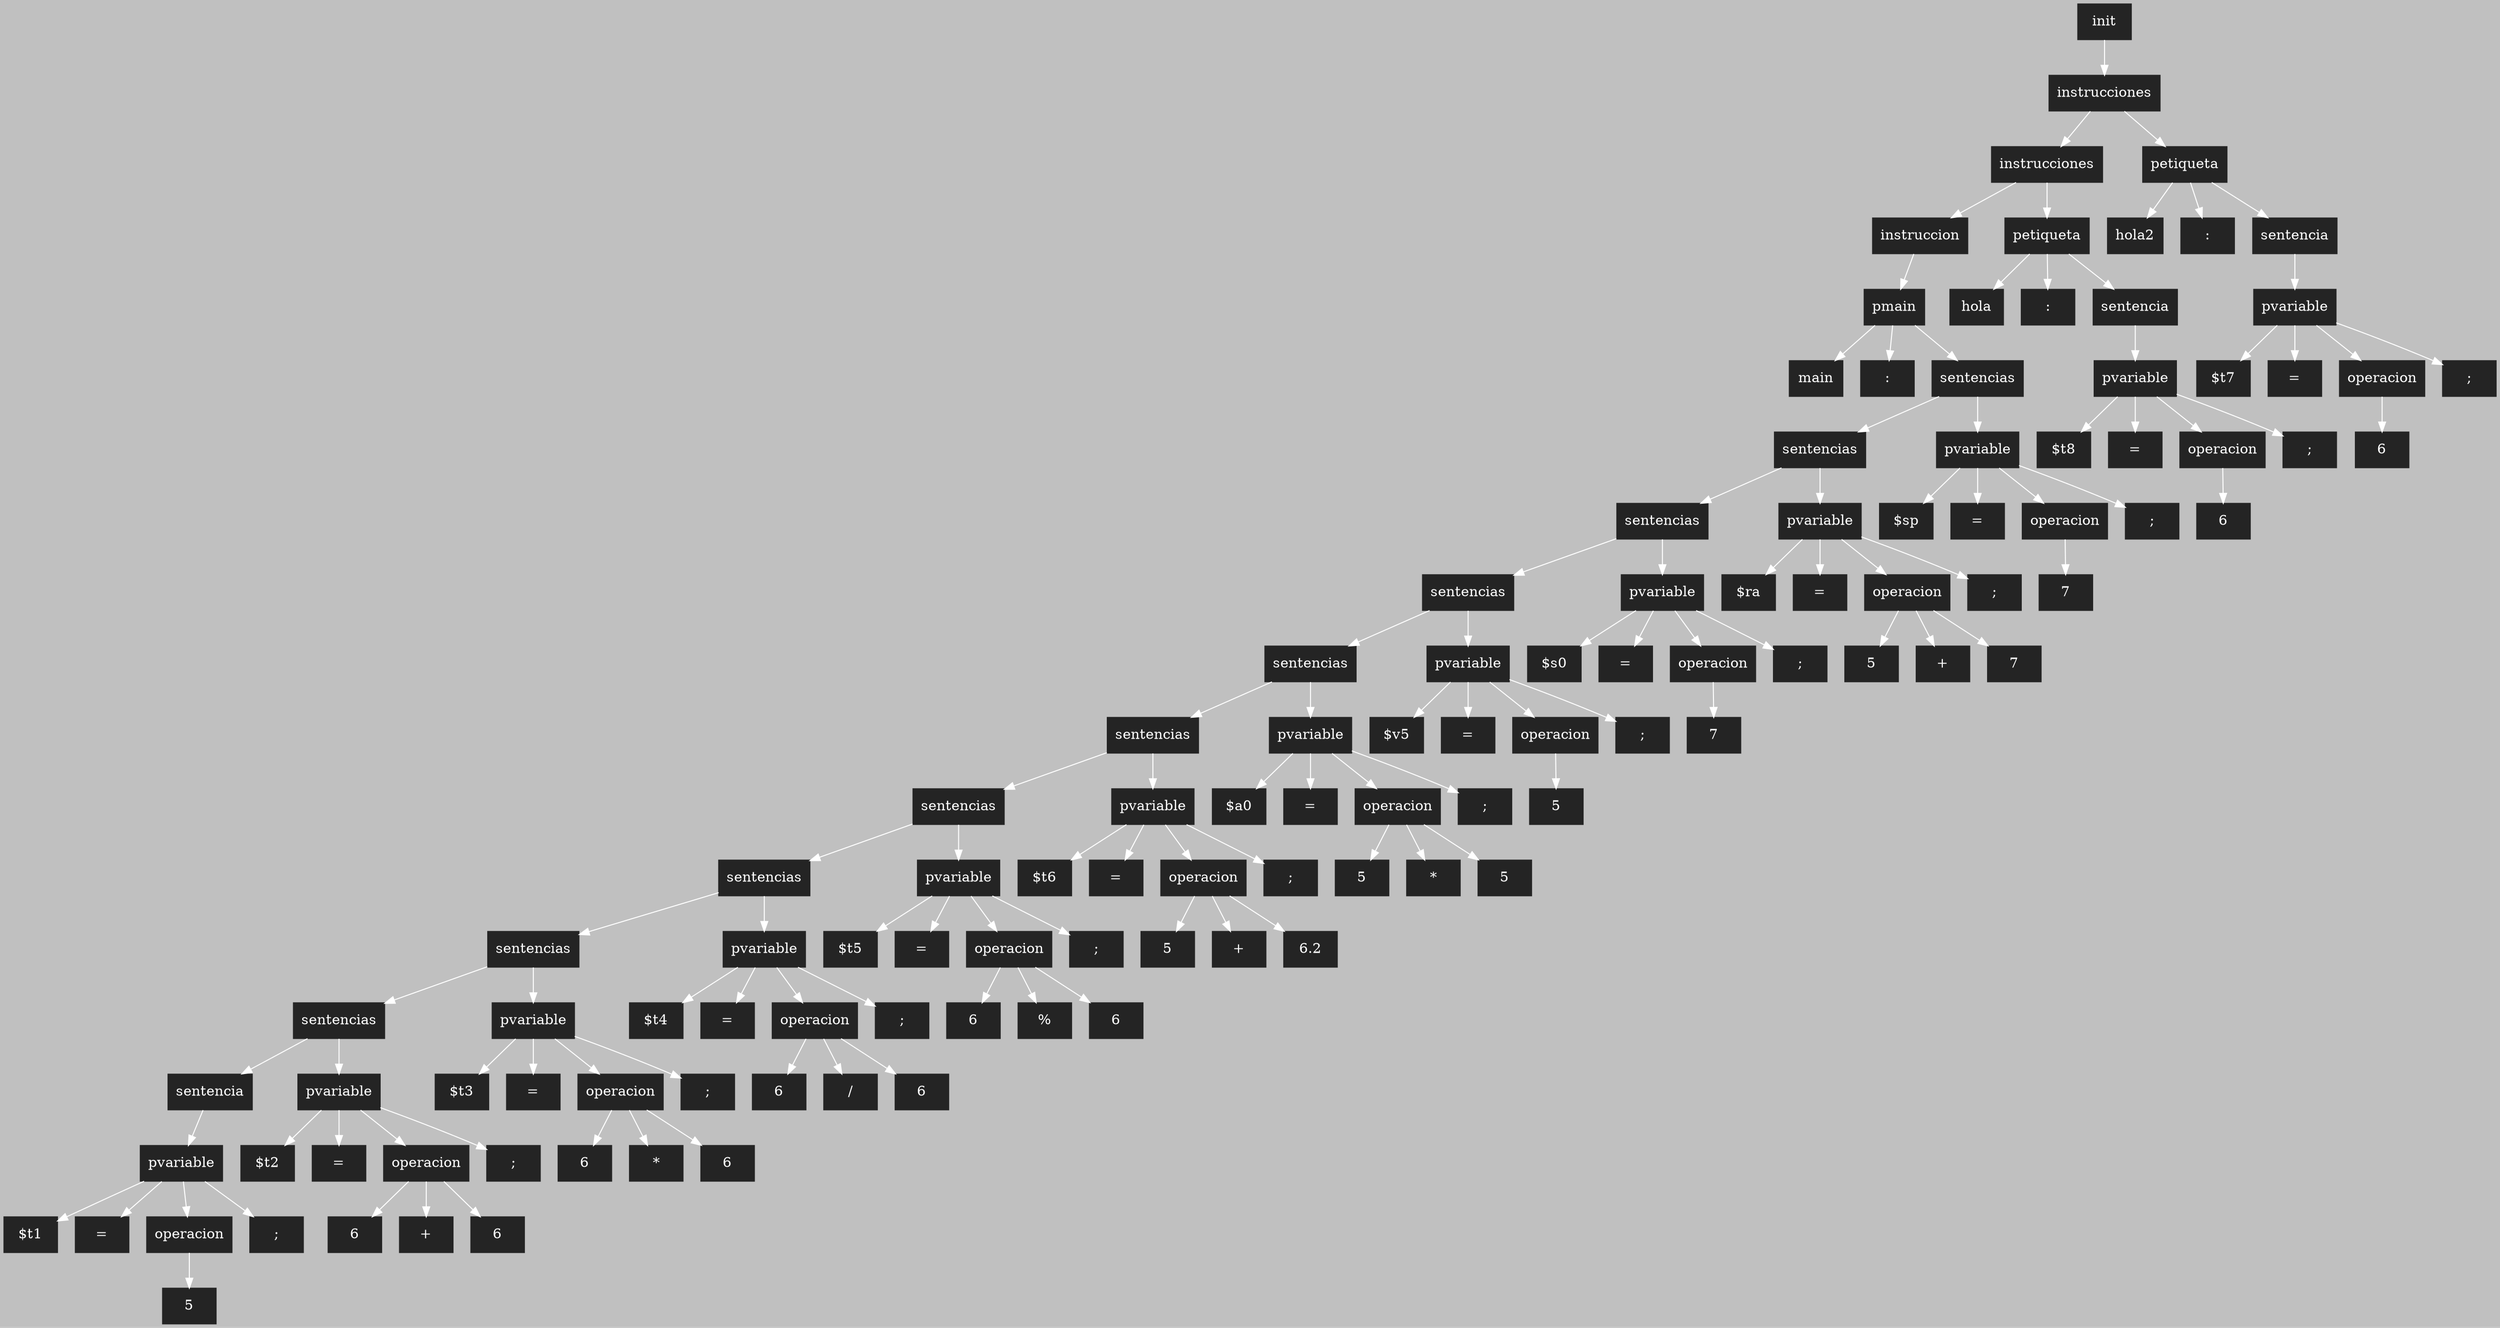 digraph{ bgcolor = gray 
 node[fontcolor = white, height = 0.5, color = white] 
 [shape=box, style=filled, color=gray14] 
 rankdir=UD 
 edge[color=white, dir=fordware]
118[style = "filled" ; label = "init"] 
117[style = "filled" ; label = "instrucciones"] 
106[style = "filled" ; label = "instrucciones"] 
95[style = "filled" ; label = "instruccion"] 
92[style = "filled" ; label = "pmain"] 
93[style = "filled" ; label = "main"] 
94[style = "filled" ; label = ":"] 
91[style = "filled" ; label = "sentencias"] 
84[style = "filled" ; label = "sentencias"] 
75[style = "filled" ; label = "sentencias"] 
68[style = "filled" ; label = "sentencias"] 
61[style = "filled" ; label = "sentencias"] 
52[style = "filled" ; label = "sentencias"] 
43[style = "filled" ; label = "sentencias"] 
34[style = "filled" ; label = "sentencias"] 
25[style = "filled" ; label = "sentencias"] 
16[style = "filled" ; label = "sentencias"] 
7[style = "filled" ; label = "sentencia"] 
3[style = "filled" ; label = "pvariable"] 
4[style = "filled" ; label = "$t1"] 
5[style = "filled" ; label = "="] 
2[style = "filled" ; label = "operacion"] 
1[style = "filled" ; label = "5"] 
6[style = "filled" ; label = ";"] 
12[style = "filled" ; label = "pvariable"] 
13[style = "filled" ; label = "$t2"] 
14[style = "filled" ; label = "="] 
10[style = "filled" ; label = "operacion"] 
8[style = "filled" ; label = "6"] 
11[style = "filled" ; label = "+"] 
9[style = "filled" ; label = "6"] 
15[style = "filled" ; label = ";"] 
21[style = "filled" ; label = "pvariable"] 
22[style = "filled" ; label = "$t3"] 
23[style = "filled" ; label = "="] 
19[style = "filled" ; label = "operacion"] 
17[style = "filled" ; label = "6"] 
20[style = "filled" ; label = "*"] 
18[style = "filled" ; label = "6"] 
24[style = "filled" ; label = ";"] 
30[style = "filled" ; label = "pvariable"] 
31[style = "filled" ; label = "$t4"] 
32[style = "filled" ; label = "="] 
28[style = "filled" ; label = "operacion"] 
26[style = "filled" ; label = "6"] 
29[style = "filled" ; label = "/"] 
27[style = "filled" ; label = "6"] 
33[style = "filled" ; label = ";"] 
39[style = "filled" ; label = "pvariable"] 
40[style = "filled" ; label = "$t5"] 
41[style = "filled" ; label = "="] 
37[style = "filled" ; label = "operacion"] 
35[style = "filled" ; label = "6"] 
38[style = "filled" ; label = "%"] 
36[style = "filled" ; label = "6"] 
42[style = "filled" ; label = ";"] 
48[style = "filled" ; label = "pvariable"] 
49[style = "filled" ; label = "$t6"] 
50[style = "filled" ; label = "="] 
46[style = "filled" ; label = "operacion"] 
44[style = "filled" ; label = "5"] 
47[style = "filled" ; label = "+"] 
45[style = "filled" ; label = "6.2"] 
51[style = "filled" ; label = ";"] 
57[style = "filled" ; label = "pvariable"] 
58[style = "filled" ; label = "$a0"] 
59[style = "filled" ; label = "="] 
55[style = "filled" ; label = "operacion"] 
53[style = "filled" ; label = "5"] 
56[style = "filled" ; label = "*"] 
54[style = "filled" ; label = "5"] 
60[style = "filled" ; label = ";"] 
64[style = "filled" ; label = "pvariable"] 
65[style = "filled" ; label = "$v5"] 
66[style = "filled" ; label = "="] 
63[style = "filled" ; label = "operacion"] 
62[style = "filled" ; label = "5"] 
67[style = "filled" ; label = ";"] 
71[style = "filled" ; label = "pvariable"] 
72[style = "filled" ; label = "$s0"] 
73[style = "filled" ; label = "="] 
70[style = "filled" ; label = "operacion"] 
69[style = "filled" ; label = "7"] 
74[style = "filled" ; label = ";"] 
80[style = "filled" ; label = "pvariable"] 
81[style = "filled" ; label = "$ra"] 
82[style = "filled" ; label = "="] 
78[style = "filled" ; label = "operacion"] 
76[style = "filled" ; label = "5"] 
79[style = "filled" ; label = "+"] 
77[style = "filled" ; label = "7"] 
83[style = "filled" ; label = ";"] 
87[style = "filled" ; label = "pvariable"] 
88[style = "filled" ; label = "$sp"] 
89[style = "filled" ; label = "="] 
86[style = "filled" ; label = "operacion"] 
85[style = "filled" ; label = "7"] 
90[style = "filled" ; label = ";"] 
103[style = "filled" ; label = "petiqueta"] 
104[style = "filled" ; label = "hola"] 
105[style = "filled" ; label = ":"] 
102[style = "filled" ; label = "sentencia"] 
98[style = "filled" ; label = "pvariable"] 
99[style = "filled" ; label = "$t8"] 
100[style = "filled" ; label = "="] 
97[style = "filled" ; label = "operacion"] 
96[style = "filled" ; label = "6"] 
101[style = "filled" ; label = ";"] 
114[style = "filled" ; label = "petiqueta"] 
115[style = "filled" ; label = "hola2"] 
116[style = "filled" ; label = ":"] 
113[style = "filled" ; label = "sentencia"] 
109[style = "filled" ; label = "pvariable"] 
110[style = "filled" ; label = "$t7"] 
111[style = "filled" ; label = "="] 
108[style = "filled" ; label = "operacion"] 
107[style = "filled" ; label = "6"] 
112[style = "filled" ; label = ";"] 
118->117;
117->106;
106->95;
95->92;
92->93;
92->94;
92->91;
91->84;
84->75;
75->68;
68->61;
61->52;
52->43;
43->34;
34->25;
25->16;
16->7;
7->3;
3->4;
3->5;
3->2;
2->1;
3->6;
16->12;
12->13;
12->14;
12->10;
10->8;
10->11;
10->9;
12->15;
25->21;
21->22;
21->23;
21->19;
19->17;
19->20;
19->18;
21->24;
34->30;
30->31;
30->32;
30->28;
28->26;
28->29;
28->27;
30->33;
43->39;
39->40;
39->41;
39->37;
37->35;
37->38;
37->36;
39->42;
52->48;
48->49;
48->50;
48->46;
46->44;
46->47;
46->45;
48->51;
61->57;
57->58;
57->59;
57->55;
55->53;
55->56;
55->54;
57->60;
68->64;
64->65;
64->66;
64->63;
63->62;
64->67;
75->71;
71->72;
71->73;
71->70;
70->69;
71->74;
84->80;
80->81;
80->82;
80->78;
78->76;
78->79;
78->77;
80->83;
91->87;
87->88;
87->89;
87->86;
86->85;
87->90;
106->103;
103->104;
103->105;
103->102;
102->98;
98->99;
98->100;
98->97;
97->96;
98->101;
117->114;
114->115;
114->116;
114->113;
113->109;
109->110;
109->111;
109->108;
108->107;
109->112;

}